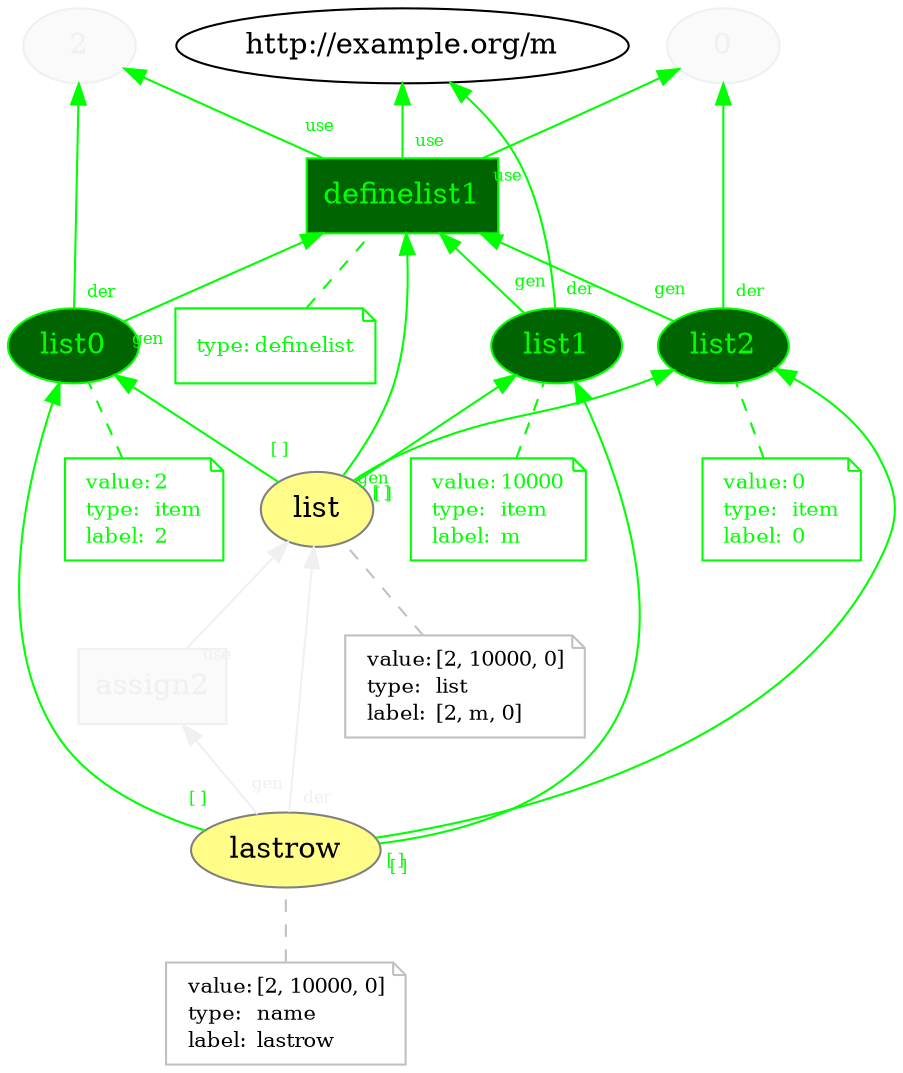 digraph "PROV" { size="16,12"; rankdir="BT";
"http://example.org/2" [fillcolor="#FAFAFA",color="#F0F0F0",style="filled",hide="true",fontcolor="#F0F0F0",label="2",URL="http://example.org/2"]
"http://example.org/0" [fillcolor="#FAFAFA",color="#F0F0F0",style="filled",hide="true",fontcolor="#F0F0F0",label="0",URL="http://example.org/0"]
"http://example.org/list" [fillcolor="#FFFC87",color="#808080",style="filled",label="list",URL="http://example.org/list"]
"-attrs0" [color="gray",shape="note",fontsize="10",fontcolor="black",label=<<TABLE cellpadding="0" border="0">
	<TR>
	    <TD align="left">value:</TD>
	    <TD align="left">[2, 10000, 0]</TD>
	</TR>
	<TR>
	    <TD align="left">type:</TD>
	    <TD align="left">list</TD>
	</TR>
	<TR>
	    <TD align="left">label:</TD>
	    <TD align="left">[2, m, 0]</TD>
	</TR>
</TABLE>>]
"-attrs0" -> "http://example.org/list" [color="gray",style="dashed",arrowhead="none"]
"http://example.org/list0" [fillcolor="darkgreen",color="green",style="filled",specific="true",fontcolor="green",label="list0",URL="http://example.org/list0"]
"-attrs1" [color="green",shape="note",fontsize="10",fontcolor="green",label=<<TABLE cellpadding="0" border="0">
	<TR>
	    <TD align="left">value:</TD>
	    <TD align="left">2</TD>
	</TR>
	<TR>
	    <TD align="left">type:</TD>
	    <TD align="left">item</TD>
	</TR>
	<TR>
	    <TD align="left">label:</TD>
	    <TD align="left">2</TD>
	</TR>
</TABLE>>,specific="true"]
"-attrs1" -> "http://example.org/list0" [color="green",style="dashed",arrowhead="none",specific="true",fontcolor="green"]
"http://example.org/list" -> "http://example.org/list0" [labelfontsize="8",labeldistance="1.5",labelangle="60.0",rotation="20",taillabel="[ ]",specific="true",fontcolor="green",color="green"]
"http://example.org/list1" [fillcolor="darkgreen",color="green",style="filled",specific="true",fontcolor="green",label="list1",URL="http://example.org/list1"]
"-attrs2" [color="green",shape="note",fontsize="10",fontcolor="green",label=<<TABLE cellpadding="0" border="0">
	<TR>
	    <TD align="left">value:</TD>
	    <TD align="left">10000</TD>
	</TR>
	<TR>
	    <TD align="left">type:</TD>
	    <TD align="left">item</TD>
	</TR>
	<TR>
	    <TD align="left">label:</TD>
	    <TD align="left">m</TD>
	</TR>
</TABLE>>,specific="true"]
"-attrs2" -> "http://example.org/list1" [color="green",style="dashed",arrowhead="none",specific="true",fontcolor="green"]
"http://example.org/list" -> "http://example.org/list1" [labelfontsize="8",labeldistance="1.5",labelangle="60.0",rotation="20",taillabel="[ ]",specific="true",fontcolor="green",color="green"]
"http://example.org/list2" [fillcolor="darkgreen",color="green",style="filled",specific="true",fontcolor="green",label="list2",URL="http://example.org/list2"]
"-attrs3" [color="green",shape="note",fontsize="10",fontcolor="green",label=<<TABLE cellpadding="0" border="0">
	<TR>
	    <TD align="left">value:</TD>
	    <TD align="left">0</TD>
	</TR>
	<TR>
	    <TD align="left">type:</TD>
	    <TD align="left">item</TD>
	</TR>
	<TR>
	    <TD align="left">label:</TD>
	    <TD align="left">0</TD>
	</TR>
</TABLE>>,specific="true"]
"-attrs3" -> "http://example.org/list2" [color="green",style="dashed",arrowhead="none",specific="true",fontcolor="green"]
"http://example.org/list" -> "http://example.org/list2" [labelfontsize="8",labeldistance="1.5",labelangle="60.0",rotation="20",taillabel="[ ]",specific="true",fontcolor="green",color="green"]
"http://example.org/definelist1" [fillcolor="darkgreen",color="green",shape="polygon",sides="4",style="filled",specific="true",fontcolor="green",label="definelist1",URL="http://example.org/definelist1"]
"-attrs4" [color="green",shape="note",fontsize="10",fontcolor="green",label=<<TABLE cellpadding="0" border="0">
	<TR>
	    <TD align="left">type:</TD>
	    <TD align="left">definelist</TD>
	</TR>
</TABLE>>,specific="true"]
"-attrs4" -> "http://example.org/definelist1" [color="green",style="dashed",arrowhead="none",specific="true",fontcolor="green"]
"http://example.org/definelist1" -> "http://example.org/2" [labelfontsize="8",labeldistance="1.5",labelangle="60.0",rotation="20",taillabel="use",specific="true",fontcolor="green",color="green"]
"http://example.org/list0" -> "http://example.org/2" [labelfontsize="8",labeldistance="1.5",labelangle="60.0",rotation="20",taillabel="der",specific="true",fontcolor="green",color="green"]
"http://example.org/list0" -> "http://example.org/definelist1" [labelfontsize="8",labeldistance="1.5",labelangle="60.0",rotation="20",taillabel="gen",specific="true",fontcolor="green",color="green"]
"http://example.org/definelist1" -> "http://example.org/m" [labelfontsize="8",labeldistance="1.5",labelangle="60.0",rotation="20",taillabel="use",specific="true",fontcolor="green",color="green"]
"http://example.org/list1" -> "http://example.org/m" [labelfontsize="8",labeldistance="1.5",labelangle="60.0",rotation="20",taillabel="der",specific="true",fontcolor="green",color="green"]
"http://example.org/list1" -> "http://example.org/definelist1" [labelfontsize="8",labeldistance="1.5",labelangle="60.0",rotation="20",taillabel="gen",specific="true",fontcolor="green",color="green"]
"http://example.org/definelist1" -> "http://example.org/0" [labelfontsize="8",labeldistance="1.5",labelangle="60.0",rotation="20",taillabel="use",specific="true",fontcolor="green",color="green"]
"http://example.org/list2" -> "http://example.org/0" [labelfontsize="8",labeldistance="1.5",labelangle="60.0",rotation="20",taillabel="der",specific="true",fontcolor="green",color="green"]
"http://example.org/list2" -> "http://example.org/definelist1" [labelfontsize="8",labeldistance="1.5",labelangle="60.0",rotation="20",taillabel="gen",specific="true",fontcolor="green",color="green"]
"http://example.org/list" -> "http://example.org/definelist1" [labelfontsize="8",labeldistance="1.5",labelangle="60.0",rotation="20",taillabel="gen",specific="true",fontcolor="green",color="green"]
"http://example.org/lastrow" [fillcolor="#FFFC87",color="#808080",style="filled",label="lastrow",URL="http://example.org/lastrow"]
"-attrs5" [color="gray",shape="note",fontsize="10",fontcolor="black",label=<<TABLE cellpadding="0" border="0">
	<TR>
	    <TD align="left">value:</TD>
	    <TD align="left">[2, 10000, 0]</TD>
	</TR>
	<TR>
	    <TD align="left">type:</TD>
	    <TD align="left">name</TD>
	</TR>
	<TR>
	    <TD align="left">label:</TD>
	    <TD align="left">lastrow</TD>
	</TR>
</TABLE>>]
"-attrs5" -> "http://example.org/lastrow" [color="gray",style="dashed",arrowhead="none"]
"http://example.org/lastrow" -> "http://example.org/list0" [labelfontsize="8",labeldistance="1.5",labelangle="60.0",rotation="20",taillabel="[ ]",specific="true",fontcolor="green",color="green"]
"http://example.org/lastrow" -> "http://example.org/list1" [labelfontsize="8",labeldistance="1.5",labelangle="60.0",rotation="20",taillabel="[ ]",specific="true",fontcolor="green",color="green"]
"http://example.org/lastrow" -> "http://example.org/list2" [labelfontsize="8",labeldistance="1.5",labelangle="60.0",rotation="20",taillabel="[ ]",specific="true",fontcolor="green",color="green"]
"http://example.org/assign2" [fillcolor="#FAFAFA",color="#F0F0F0",shape="polygon",sides="4",style="filled",hide="true",fontcolor="#F0F0F0",label="assign2",URL="http://example.org/assign2"]
"http://example.org/assign2" -> "http://example.org/list" [labelfontsize="8",labeldistance="1.5",labelangle="60.0",rotation="20",taillabel="use",hide="true",fontcolor="#F0F0F0",color="#F0F0F0"]
"http://example.org/lastrow" -> "http://example.org/list" [labelfontsize="8",labeldistance="1.5",labelangle="60.0",rotation="20",taillabel="der",hide="true",fontcolor="#F0F0F0",color="#F0F0F0"]
"http://example.org/lastrow" -> "http://example.org/assign2" [labelfontsize="8",labeldistance="1.5",labelangle="60.0",rotation="20",taillabel="gen",hide="true",fontcolor="#F0F0F0",color="#F0F0F0"]
}